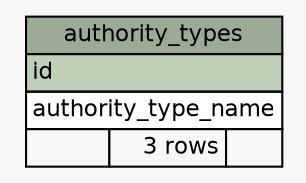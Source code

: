 // dot 2.2.1 on Windows 10 10.0
// SchemaSpy rev 590
digraph "authority_types" {
  graph [
    rankdir="RL"
    bgcolor="#f7f7f7"
    nodesep="0.18"
    ranksep="0.46"
    fontname="Helvetica"
    fontsize="11"
  ];
  node [
    fontname="Helvetica"
    fontsize="11"
    shape="plaintext"
  ];
  edge [
    arrowsize="0.8"
  ];
  "authority_types" [
    label=<
    <TABLE BORDER="0" CELLBORDER="1" CELLSPACING="0" BGCOLOR="#ffffff">
      <TR><TD COLSPAN="3" BGCOLOR="#9bab96" ALIGN="CENTER">authority_types</TD></TR>
      <TR><TD PORT="id" COLSPAN="3" BGCOLOR="#bed1b8" ALIGN="LEFT">id</TD></TR>
      <TR><TD PORT="authority_type_name" COLSPAN="3" ALIGN="LEFT">authority_type_name</TD></TR>
      <TR><TD ALIGN="LEFT" BGCOLOR="#f7f7f7">  </TD><TD ALIGN="RIGHT" BGCOLOR="#f7f7f7">3 rows</TD><TD ALIGN="RIGHT" BGCOLOR="#f7f7f7">  </TD></TR>
    </TABLE>>
    URL="tables/authority_types.html"
    tooltip="authority_types"
  ];
}

